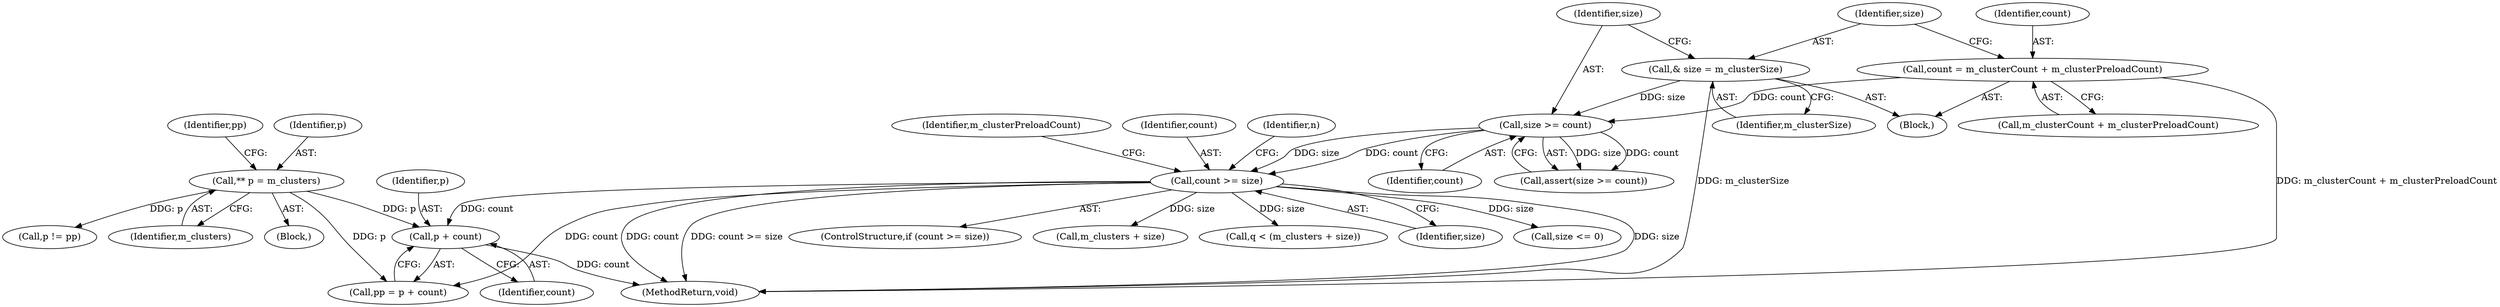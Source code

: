 digraph "1_Android_cc274e2abe8b2a6698a5c47d8aa4bb45f1f9538d@pointer" {
"1000161" [label="(Call,p + count)"];
"1000156" [label="(Call,** p = m_clusters)"];
"1000136" [label="(Call,count >= size)"];
"1000122" [label="(Call,size >= count)"];
"1000118" [label="(Call,& size = m_clusterSize)"];
"1000112" [label="(Call,count = m_clusterCount + m_clusterPreloadCount)"];
"1000157" [label="(Identifier,p)"];
"1000162" [label="(Identifier,p)"];
"1000142" [label="(Identifier,n)"];
"1000138" [label="(Identifier,size)"];
"1000119" [label="(Identifier,size)"];
"1000156" [label="(Call,** p = m_clusters)"];
"1000123" [label="(Identifier,size)"];
"1000163" [label="(Identifier,count)"];
"1000118" [label="(Call,& size = m_clusterSize)"];
"1000251" [label="(MethodReturn,void)"];
"1000136" [label="(Call,count >= size)"];
"1000161" [label="(Call,p + count)"];
"1000135" [label="(ControlStructure,if (count >= size))"];
"1000113" [label="(Identifier,count)"];
"1000160" [label="(Identifier,pp)"];
"1000185" [label="(Identifier,m_clusterPreloadCount)"];
"1000165" [label="(Call,p != pp)"];
"1000112" [label="(Call,count = m_clusterCount + m_clusterPreloadCount)"];
"1000122" [label="(Call,size >= count)"];
"1000102" [label="(Block,)"];
"1000158" [label="(Identifier,m_clusters)"];
"1000139" [label="(Block,)"];
"1000214" [label="(Call,m_clusters + size)"];
"1000212" [label="(Call,q < (m_clusters + size))"];
"1000120" [label="(Identifier,m_clusterSize)"];
"1000137" [label="(Identifier,count)"];
"1000114" [label="(Call,m_clusterCount + m_clusterPreloadCount)"];
"1000159" [label="(Call,pp = p + count)"];
"1000121" [label="(Call,assert(size >= count))"];
"1000124" [label="(Identifier,count)"];
"1000144" [label="(Call,size <= 0)"];
"1000161" -> "1000159"  [label="AST: "];
"1000161" -> "1000163"  [label="CFG: "];
"1000162" -> "1000161"  [label="AST: "];
"1000163" -> "1000161"  [label="AST: "];
"1000159" -> "1000161"  [label="CFG: "];
"1000161" -> "1000251"  [label="DDG: count"];
"1000156" -> "1000161"  [label="DDG: p"];
"1000136" -> "1000161"  [label="DDG: count"];
"1000156" -> "1000139"  [label="AST: "];
"1000156" -> "1000158"  [label="CFG: "];
"1000157" -> "1000156"  [label="AST: "];
"1000158" -> "1000156"  [label="AST: "];
"1000160" -> "1000156"  [label="CFG: "];
"1000156" -> "1000159"  [label="DDG: p"];
"1000156" -> "1000165"  [label="DDG: p"];
"1000136" -> "1000135"  [label="AST: "];
"1000136" -> "1000138"  [label="CFG: "];
"1000137" -> "1000136"  [label="AST: "];
"1000138" -> "1000136"  [label="AST: "];
"1000142" -> "1000136"  [label="CFG: "];
"1000185" -> "1000136"  [label="CFG: "];
"1000136" -> "1000251"  [label="DDG: count >= size"];
"1000136" -> "1000251"  [label="DDG: size"];
"1000136" -> "1000251"  [label="DDG: count"];
"1000122" -> "1000136"  [label="DDG: count"];
"1000122" -> "1000136"  [label="DDG: size"];
"1000136" -> "1000144"  [label="DDG: size"];
"1000136" -> "1000159"  [label="DDG: count"];
"1000136" -> "1000212"  [label="DDG: size"];
"1000136" -> "1000214"  [label="DDG: size"];
"1000122" -> "1000121"  [label="AST: "];
"1000122" -> "1000124"  [label="CFG: "];
"1000123" -> "1000122"  [label="AST: "];
"1000124" -> "1000122"  [label="AST: "];
"1000121" -> "1000122"  [label="CFG: "];
"1000122" -> "1000121"  [label="DDG: size"];
"1000122" -> "1000121"  [label="DDG: count"];
"1000118" -> "1000122"  [label="DDG: size"];
"1000112" -> "1000122"  [label="DDG: count"];
"1000118" -> "1000102"  [label="AST: "];
"1000118" -> "1000120"  [label="CFG: "];
"1000119" -> "1000118"  [label="AST: "];
"1000120" -> "1000118"  [label="AST: "];
"1000123" -> "1000118"  [label="CFG: "];
"1000118" -> "1000251"  [label="DDG: m_clusterSize"];
"1000112" -> "1000102"  [label="AST: "];
"1000112" -> "1000114"  [label="CFG: "];
"1000113" -> "1000112"  [label="AST: "];
"1000114" -> "1000112"  [label="AST: "];
"1000119" -> "1000112"  [label="CFG: "];
"1000112" -> "1000251"  [label="DDG: m_clusterCount + m_clusterPreloadCount"];
}
